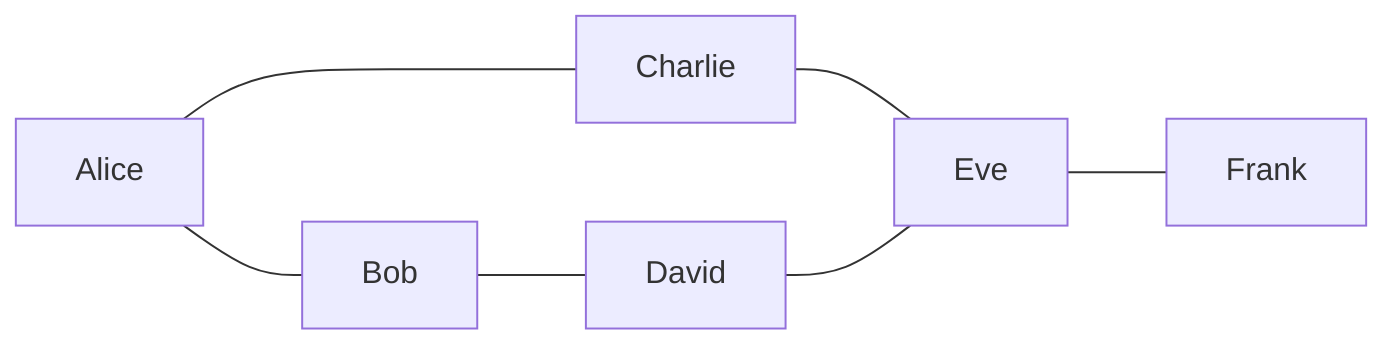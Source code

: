 graph LR
    Alice --- Bob
    Alice --- Charlie
    Bob --- David
    Charlie --- Eve
    David --- Eve
    Eve --- Frank